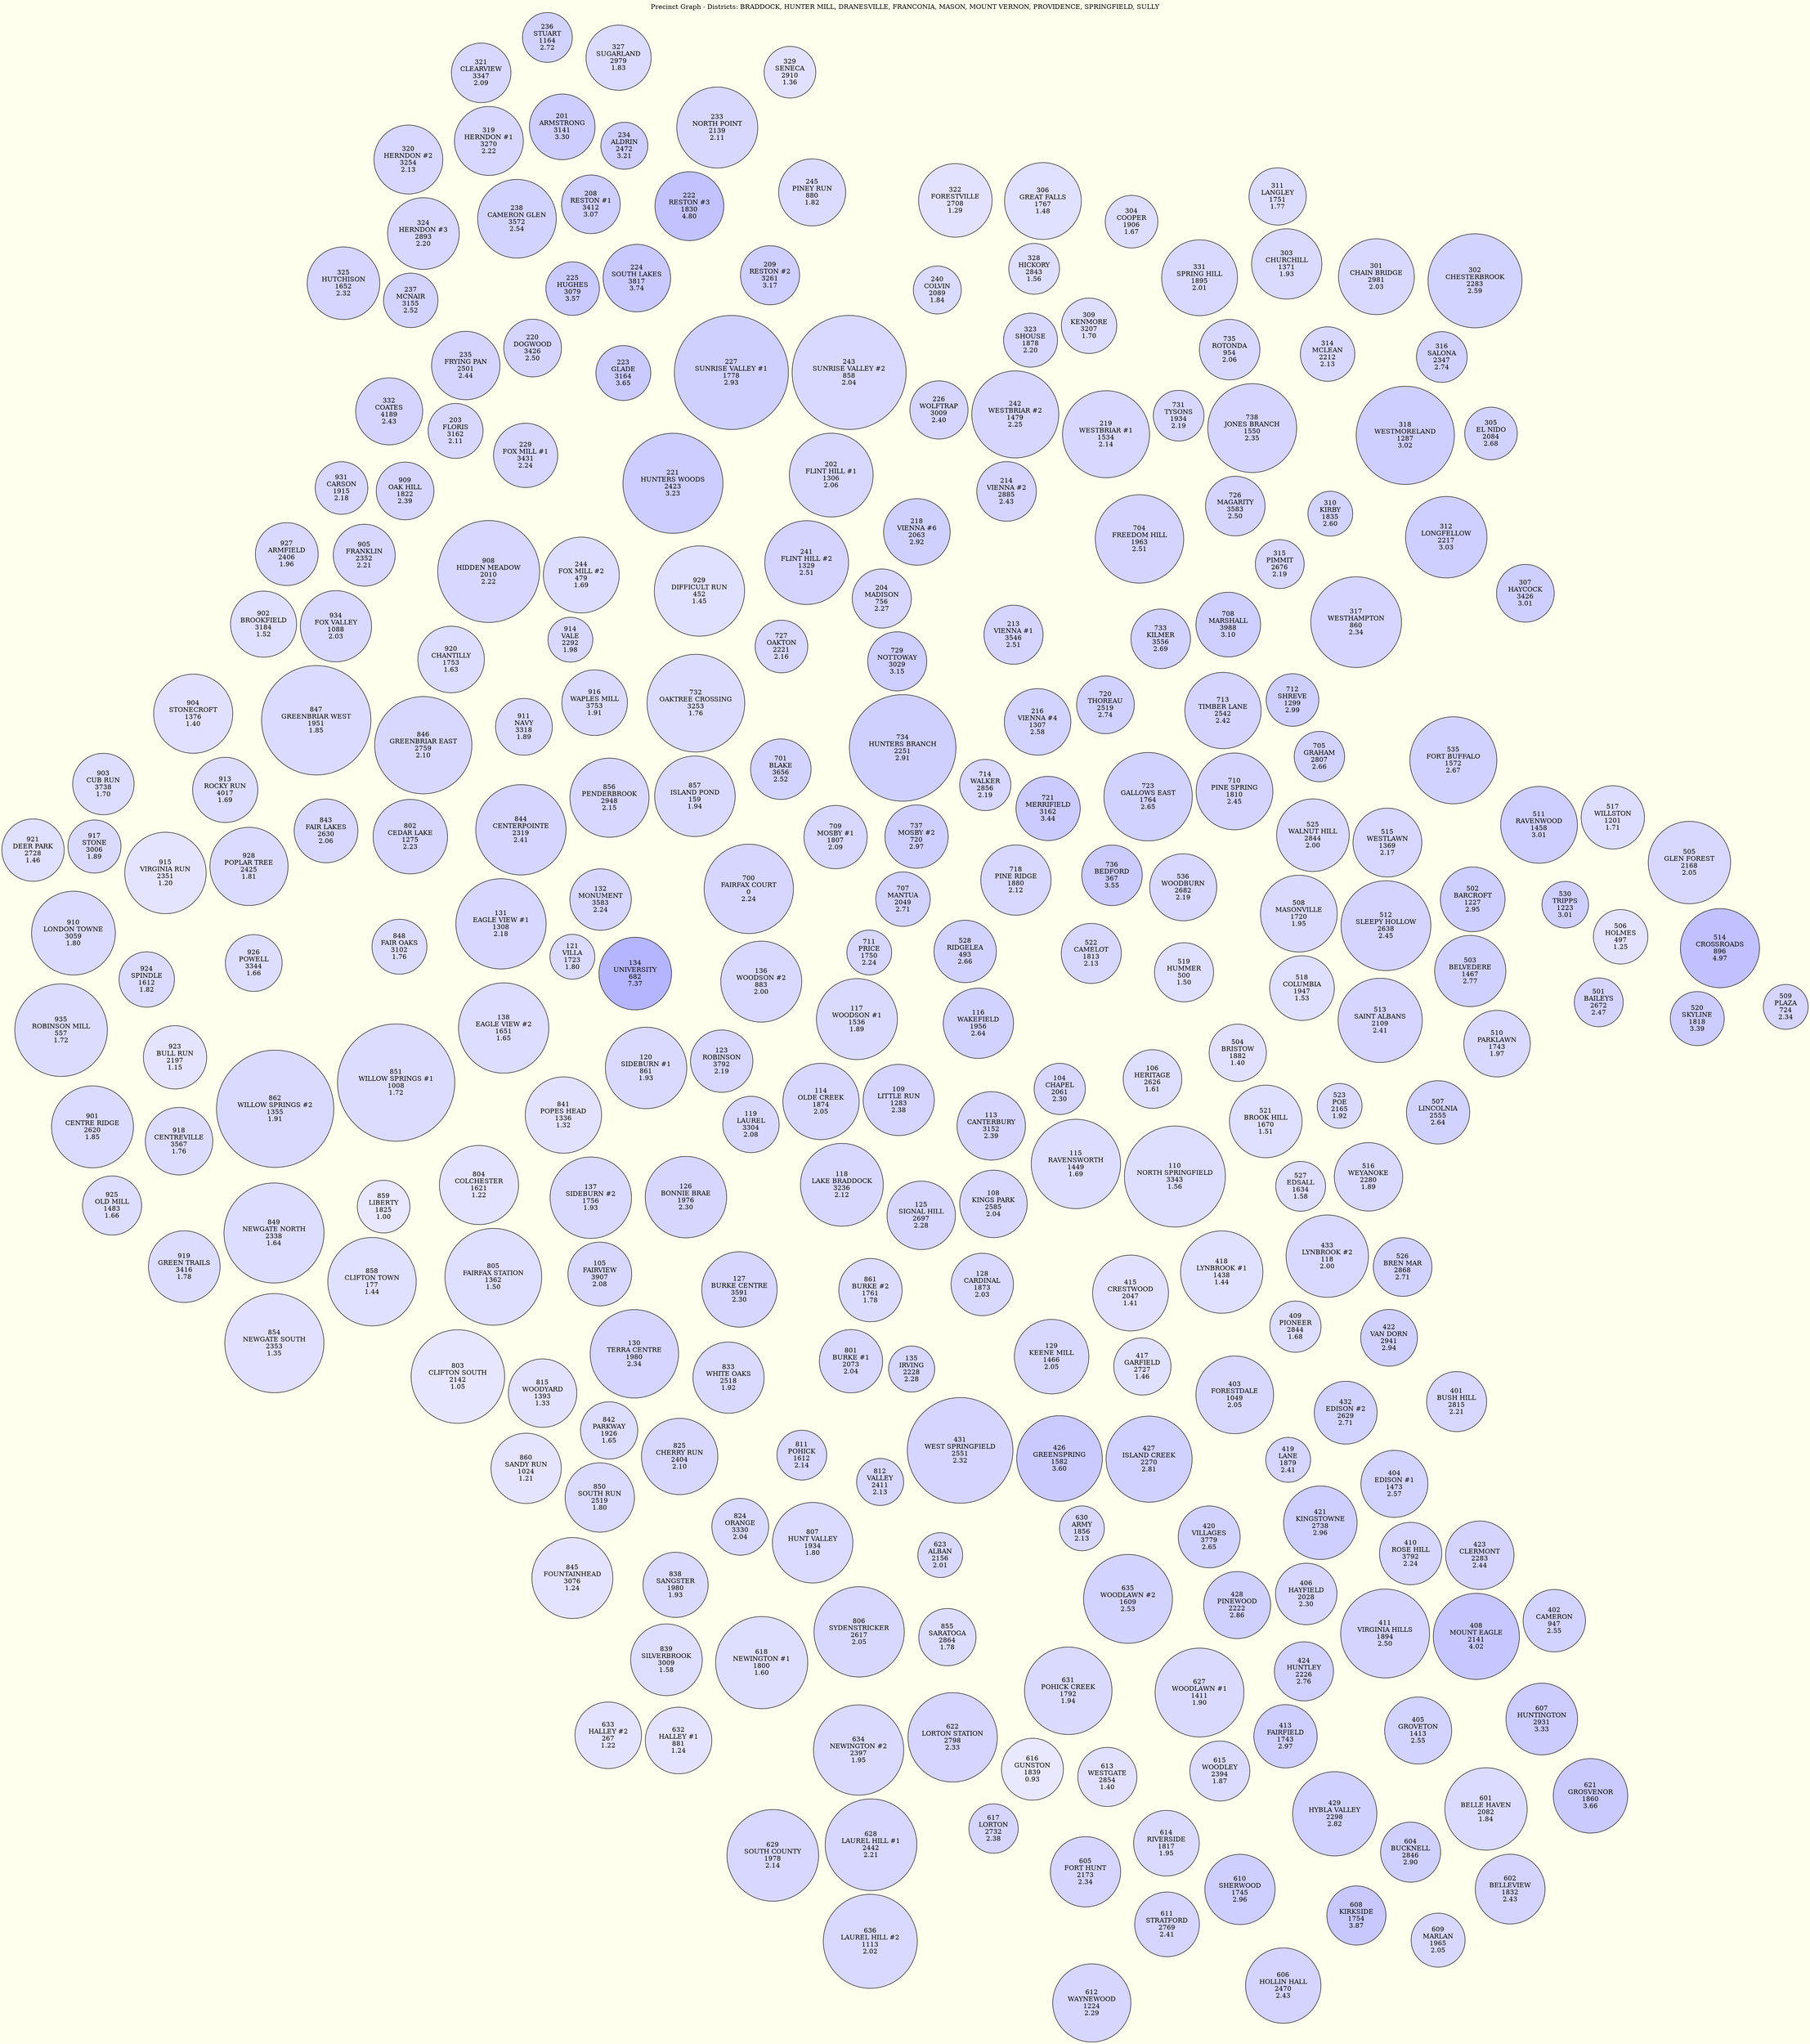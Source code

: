 strict graph G {
	graph [bb="0,0,3721.5,4505.8",
		beautify=true,
		bgcolor="#FFFFED",
		label="Precinct Graph - Districts: BRADDOCK, HUNTER MILL, DRANESVILLE, FRANCONIA, MASON, MOUNT VERNON, PROVIDENCE, SPRINGFIELD, SULLY",
		labelloc=t,
		layout=sfdp,
		lheight=0.21,
		lp="1860.7,4494.3",
		lwidth=15.18,
		model=subset,
		overlap=false,
		rotation=115,
		smoothing=triangle,
		splines=none
	];
	node [label="\N",
		shape=circle,
		style=filled
	];
	edge [color="#666666"];
	subgraph BRADDOCK {
		graph [color=blue,
			label="District BRADDOCK"
		];
		104	[fillcolor="#d6d6ff",
			fontcolor=black,
			height=1.5278,
			label="104\nCHAPEL\n2061\n2.30",
			pos="1749.2,2345.4",
			width=1.5278];
		106	[fillcolor="#dedeff",
			fontcolor=black,
			height=1.75,
			label="106\nHERITAGE\n2626\n1.61",
			pos="1798.7,2510",
			width=1.75];
		104 -- 106;
		108	[fillcolor="#d8d8ff",
			fontcolor=black,
			height=2.0139,
			label="108\nKINGS PARK\n2585\n2.04",
			pos="1409.3,2400.7",
			width=2.0139];
		104 -- 108;
		113	[fillcolor="#d5d5ff",
			fontcolor=black,
			height=2.0417,
			label="113\nCANTERBURY\n3152\n2.39",
			pos="1563.4,2246.7",
			width=2.0417];
		104 -- 113;
		115	[fillcolor="#ddddff",
			fontcolor=black,
			height=2.6667,
			label="115\nRAVENSWORTH\n1449\n1.69",
			pos="1612.3,2504.4",
			width=2.6667];
		104 -- 115;
		116	[fillcolor="#d2d2ff",
			fontcolor=black,
			height=2.0972,
			label="116\nWAKEFIELD\n1956\n2.64",
			pos="1720.5,2206.9",
			width=2.0972];
		104 -- 116;
		522	[fillcolor="#d8d8ff",
			fontcolor=black,
			height=1.7917,
			label="522\nCAMELOT\n1813\n2.13",
			pos="1916,2251.6",
			width=1.7917];
		104 -- 522;
		110	[fillcolor="#dedeff",
			fontcolor=black,
			height=3.0139,
			label="110\nNORTH SPRINGFIELD\n3343\n1.56",
			pos="1685.5,2717",
			width=3.0139];
		106 -- 110;
		504	[fillcolor="#e1e1ff",
			fontcolor=black,
			height=1.7083,
			label="504\nBRISTOW\n1882\n1.40",
			pos="1935.9,2647.8",
			width=1.7083];
		106 -- 504;
		519	[fillcolor="#dfdfff",
			fontcolor=black,
			height=1.7639,
			label="519\nHUMMER\n500\n1.50",
			pos="1994.9,2432.8",
			width=1.7639];
		106 -- 519;
		521	[fillcolor="#dfdfff",
			fontcolor=black,
			height=2.1667,
			label="521\nBROOK HILL\n1670\n1.51",
			pos="1906.4,2819.1",
			width=2.1667];
		106 -- 521;
		108 -- 113;
		108 -- 115;
		125	[fillcolor="#d6d6ff",
			fontcolor=black,
			height=2.0417,
			label="125\nSIGNAL HILL\n2697\n2.28",
			pos="1318.2,2216.9",
			width=2.0417];
		108 -- 125;
		128	[fillcolor="#d9d9ff",
			fontcolor=black,
			height=1.8611,
			label="128\nCARDINAL\n1873\n2.03",
			pos="1261.7,2523.6",
			width=1.8611];
		108 -- 128;
		113 -- 116;
		113 -- 125;
		116 -- 522;
		117	[fillcolor="#dadaff",
			fontcolor=black,
			height=2.4167,
			label="117\nWOODSON #1\n1536\n1.89",
			pos="1623.7,1917.1",
			width=2.4167];
		116 -- 117;
		528	[fillcolor="#d2d2ff",
			fontcolor=black,
			height=1.8611,
			label="528\nRIDGELEA\n493\n2.66",
			pos="1846.1,2056.4",
			width=1.8611];
		116 -- 528;
		110 -- 115;
		110 -- 521;
		415	[fillcolor="#e1e1ff",
			fontcolor=black,
			height=2.2639,
			label="415\nCRESTWOOD\n2047\n1.41",
			pos="1424.9,2748.6",
			width=2.2639];
		110 -- 415;
		418	[fillcolor="#e0e0ff",
			fontcolor=black,
			height=2.4583,
			label="418\nLYNBROOK #1\n1438\n1.44",
			pos="1630.1,2922.1",
			width=2.4583];
		110 -- 418;
		527	[fillcolor="#dedeff",
			fontcolor=black,
			height=1.4861,
			label="527\nEDSALL\n1634\n1.58",
			pos="1861.1,2960.8",
			width=1.4861];
		110 -- 527;
		861	[fillcolor="#dcdcff",
			fontcolor=black,
			height=1.8889,
			label="861\nBURKE #2\n1761\n1.78",
			pos="1110.7,2259.7",
			width=1.8889];
		125 -- 861;
		128 -- 861;
		128 -- 415;
		129	[fillcolor="#d8d8ff",
			fontcolor=black,
			height=2.2222,
			label="129\nKEENE MILL\n1466\n2.05",
			pos="1235.8,2681.1",
			width=2.2222];
		128 -- 129;
		135	[fillcolor="#d6d6ff",
			fontcolor=black,
			height=1.375,
			label="135\nIRVING\n2228\n2.28",
			pos="1074.2,2598.8",
			width=1.375];
		128 -- 135;
		801	[fillcolor="#d8d8ff",
			fontcolor=black,
			height=1.8889,
			label="801\nBURKE #1\n2073\n2.04",
			pos="1066,2436.2",
			width=1.8889];
		128 -- 801;
		117 -- 528;
		123	[fillcolor="#d7d7ff",
			fontcolor=black,
			height=1.8611,
			label="123\nROBINSON\n3792\n2.19",
			pos="1380.6,1765",
			width=1.8611];
		117 -- 123;
		700	[fillcolor="#d6d6ff",
			fontcolor=black,
			height=2.6667,
			label="700\nFAIRFAX COURT\n0\n2.24",
			pos="1658.3,1543.9",
			width=2.6667];
		117 -- 700;
		136	[fillcolor="#d9d9ff",
			fontcolor=black,
			height=2.4167,
			label="136\nWOODSON #2\n883\n2.00",
			pos="1561.9,1735",
			width=2.4167];
		117 -- 136;
		711	[fillcolor="#d6d6ff",
			fontcolor=black,
			height=1.3356,
			label="711\nPRICE\n1750\n2.24",
			pos="1766.7,1903.3",
			width=1.3356];
		117 -- 711;
		105	[fillcolor="#d8d8ff",
			fontcolor=black,
			height=1.9028,
			label="105\nFAIRVIEW\n3907\n2.08",
			pos="800,1845.5",
			width=1.9028];
		126	[fillcolor="#d6d6ff",
			fontcolor=black,
			height=2.4306,
			label="126\nBONNIE BRAE\n1976\n2.30",
			pos="1037.8,1879.5",
			width=2.4306];
		105 -- 126;
		127	[fillcolor="#d6d6ff",
			fontcolor=black,
			height=2.25,
			label="127\nBURKE CENTRE\n3591\n2.30",
			pos="987.2,2071.1",
			width=2.25];
		105 -- 127;
		130	[fillcolor="#d5d5ff",
			fontcolor=black,
			height=2.6389,
			label="130\nTERRA CENTRE\n1980\n2.34",
			pos="700.81,2017.1",
			width=2.6389];
		105 -- 130;
		137	[fillcolor="#dadaff",
			fontcolor=black,
			height=2.4306,
			label="137\nSIDEBURN #2\n1756\n1.93",
			pos="964.05,1696.1",
			width=2.4306];
		105 -- 137;
		805	[fillcolor="#dfdfff",
			fontcolor=black,
			height=2.8889,
			label="805\nFAIRFAX STATION\n1362\n1.50",
			pos="652.01,1664.3",
			width=2.8889];
		105 -- 805;
		815	[fillcolor="#e2e2ff",
			fontcolor=black,
			height=2.0417,
			label="815\nWOODYARD\n1393\n1.33",
			pos="524.23,1861.9",
			width=2.0417];
		105 -- 815;
		126 -- 137;
		127 -- 130;
		127 -- 861;
		833	[fillcolor="#dadaff",
			fontcolor=black,
			height=2.125,
			label="833\nWHITE OAKS\n2518\n1.92",
			pos="818.42,2255.5",
			width=2.125];
		127 -- 833;
		130 -- 815;
		842	[fillcolor="#ddddff",
			fontcolor=black,
			height=1.7083,
			label="842\nPARKWAY\n1926\n1.65",
			pos="536.26,2116.3",
			width=1.7083];
		130 -- 842;
		841	[fillcolor="#e2e2ff",
			fontcolor=black,
			height=2.2778,
			label="841\nPOPES HEAD\n1336\n1.32",
			pos="1023,1518.5",
			width=2.2778];
		137 -- 841;
		129 -- 415;
		129 -- 135;
		431	[fillcolor="#d5d5ff",
			fontcolor=black,
			height=3.1528,
			label="431\nWEST SPRINGFIELD\n2551\n2.32",
			pos="1022.5,2808.1",
			width=3.1528];
		129 -- 431;
		135 -- 431;
		812	[fillcolor="#d7d7ff",
			fontcolor=black,
			height=1.4028,
			label="812\nVALLEY\n2411\n2.13",
			pos="908.08,2630.6",
			width=1.4028];
		135 -- 812;
		109	[fillcolor="#d5d5ff",
			fontcolor=black,
			height=2.125,
			label="109\nLITTLE RUN\n1283\n2.38",
			pos="1547.5,2088.7",
			width=2.125];
		109 -- 113;
		109 -- 116;
		109 -- 117;
		114	[fillcolor="#d8d8ff",
			fontcolor=black,
			height=2.2778,
			label="114\nOLDE CREEK\n1874\n2.05",
			pos="1411.4,1922.1",
			width=2.2778];
		109 -- 114;
		118	[fillcolor="#d8d8ff",
			fontcolor=black,
			height=2.4722,
			label="118\nLAKE BRADDOCK\n3236\n2.12",
			pos="1232.3,2035.7",
			width=2.4722];
		109 -- 118;
		114 -- 117;
		114 -- 118;
		114 -- 123;
		118 -- 125;
		118 -- 126;
		118 -- 127;
		118 -- 861;
		118 -- 123;
		119	[fillcolor="#d8d8ff",
			fontcolor=black,
			height=1.6806,
			label="119\nLAUREL\n3304\n2.08",
			pos="1225,1860.8",
			width=1.6806];
		118 -- 119;
		123 -- 136;
		134	[fillcolor="#b5b5ff",
			fontcolor=black,
			height=2.1667,
			label="134\nUNIVERSITY\n682\n7.37",
			pos="1368.6,1611.8",
			width=2.1667];
		123 -- 134;
		136 -- 700;
		119 -- 126;
		119 -- 123;
		120	[fillcolor="#dadaff",
			fontcolor=black,
			height=2.4306,
			label="120\nSIDEBURN #1\n861\n1.93",
			pos="1194.9,1696.4",
			width=2.4306];
		119 -- 120;
		134 -- 700;
		134 -- 136;
		120 -- 126;
		120 -- 137;
		120 -- 841;
		120 -- 123;
		120 -- 134;
		121	[fillcolor="#dbdbff",
			fontcolor=black,
			height=1.3356,
			label="121\nVILLA\n1723\n1.80",
			pos="1336.3,1372.7",
			width=1.3356];
		121 -- 700;
		121 -- 134;
		132	[fillcolor="#d6d6ff",
			fontcolor=black,
			height=1.8333,
			label="132\nMONUMENT\n3583\n2.24",
			pos="1439.3,1218.5",
			width=1.8333];
		121 -- 132;
		138	[fillcolor="#ddddff",
			fontcolor=black,
			height=2.6944,
			label="138\nEAGLE VIEW #2\n1651\n1.65",
			pos="1065.6,1331.4",
			width=2.6944];
		121 -- 138;
		132 -- 700;
		132 -- 138;
		848	[fillcolor="#dcdcff",
			fontcolor=black,
			height=1.6389,
			label="848\nFAIR OAKS\n3102\n1.76",
			pos="1054.5,996.7",
			width=1.6389];
		132 -- 848;
		844	[fillcolor="#d5d5ff",
			fontcolor=black,
			height=2.6944,
			label="844\nCENTERPOINTE\n2319\n2.41",
			pos="1470.7,975.62",
			width=2.6944];
		132 -- 844;
		856	[fillcolor="#d7d7ff",
			fontcolor=black,
			height=2.3611,
			label="856\nPENDERBROOK\n2948\n2.15",
			pos="1660.7,1147.5",
			width=2.3611];
		132 -- 856;
		138 -- 848;
		804	[fillcolor="#e3e3ff",
			fontcolor=black,
			height=2.3611,
			label="804\nCOLCHESTER\n1621\n1.22",
			pos="806.38,1460.4",
			width=2.3611];
		138 -- 804;
		851	[fillcolor="#dcdcff",
			fontcolor=black,
			height=3.5,
			label="851\nWILLOW SPRINGS #1\n1008\n1.72",
			pos="834.41,1237.5",
			width=3.5];
		138 -- 851;
		131	[fillcolor="#d7d7ff",
			fontcolor=black,
			height=2.6944,
			label="131\nEAGLE VIEW #1\n1308\n2.18",
			pos="1268.2,1133.7",
			width=2.6944];
		131 -- 132;
		131 -- 138;
		131 -- 848;
	}
	subgraph HUNTERMILL {
		graph [color=blue,
			label="District HUNTER MILL"
		];
		201	[fillcolor="#cdcdff",
			fontcolor=black,
			height=1.9583,
			label="201\nARMSTRONG\n3141\n3.30",
			pos="2785.2,368.02",
			width=1.9583];
		233	[fillcolor="#d8d8ff",
			fontcolor=black,
			height=2.4167,
			label="233\nNORTH POINT\n2139\n2.11",
			pos="2980.6,584.52",
			width=2.4167];
		201 -- 233;
		234	[fillcolor="#cdcdff",
			fontcolor=black,
			height=1.4028,
			label="234\nALDRIN\n2472\n3.21",
			pos="2812.1,500.19",
			width=1.4028];
		201 -- 234;
		236	[fillcolor="#d2d2ff",
			fontcolor=black,
			height=1.4861,
			label="236\nSTUART\n1164\n2.72",
			pos="2902.2,199.69",
			width=1.4861];
		201 -- 236;
		238	[fillcolor="#d3d3ff",
			fontcolor=black,
			height=2.3472,
			label="238\nCAMERON GLEN\n3572\n2.54",
			pos="2473.3,342.46",
			width=2.3472];
		201 -- 238;
		327	[fillcolor="#dbdbff",
			fontcolor=black,
			height=1.9444,
			label="327\nSUGARLAND\n2979\n1.83",
			pos="2941.7,394.66",
			width=1.9444];
		201 -- 327;
		233 -- 234;
		233 -- 327;
		245	[fillcolor="#dbdbff",
			fontcolor=black,
			height=2,
			label="245\nPINEY RUN\n880\n1.82",
			pos="2960.4,788.59",
			width=2];
		233 -- 245;
		329	[fillcolor="#e1e1ff",
			fontcolor=black,
			height=1.5417,
			label="329\nSENECA\n2910\n1.36",
			pos="3136.2,622.34",
			width=1.5417];
		233 -- 329;
		208	[fillcolor="#ceceff",
			fontcolor=black,
			height=1.75,
			label="208\nRESTON #1\n3412\n3.07",
			pos="2643.6,448.04",
			width=1.75];
		234 -- 208;
		236 -- 327;
		319	[fillcolor="#d7d7ff",
			fontcolor=black,
			height=2.0556,
			label="319\nHERNDON #1\n3270\n2.22",
			pos="2594.1,175.74",
			width=2.0556];
		236 -- 319;
		324	[fillcolor="#d7d7ff",
			fontcolor=black,
			height=2.1389,
			label="324\nHERNDON #3\n2893\n2.20",
			pos="2210.7,236.36",
			width=2.1389];
		238 -- 324;
		245 -- 329;
		240	[fillcolor="#dbdbff",
			fontcolor=black,
			height=1.4306,
			label="240\nCOLVIN\n2089\n1.84",
			pos="2940.6,1032.8",
			width=1.4306];
		245 -- 240;
		322	[fillcolor="#e2e2ff",
			fontcolor=black,
			height=2.1944,
			label="322\nFORESTVILLE\n2708\n1.29",
			pos="3123.8,856.36",
			width=2.1944];
		245 -- 322;
		208 -- 238;
		209	[fillcolor="#ceceff",
			fontcolor=black,
			height=1.7639,
			label="209\nRESTON #2\n3261\n3.17",
			pos="2815.8,790.24",
			width=1.7639];
		208 -- 209;
		222	[fillcolor="#c2c2ff",
			fontcolor=black,
			height=2.0556,
			label="222\nRESTON #3\n1830\n4.80",
			pos="2810.6,634.46",
			width=2.0556];
		208 -- 222;
		224	[fillcolor="#c9c9ff",
			fontcolor=black,
			height=2.0139,
			label="224\nSOUTH LAKES\n3817\n3.74",
			pos="2509.8,591.74",
			width=2.0139];
		208 -- 224;
		202	[fillcolor="#d8d8ff",
			fontcolor=black,
			height=2.5,
			label="202\nFLINT HILL #1\n1306\n2.06",
			pos="2537,1095.2",
			width=2.5];
		218	[fillcolor="#d0d0ff",
			fontcolor=black,
			height=1.9861,
			label="218\nVIENNA #6\n2063\n2.92",
			pos="2503.7,1362.1",
			width=1.9861];
		202 -- 218;
		221	[fillcolor="#cdcdff",
			fontcolor=black,
			height=2.9861,
			label="221\nHUNTERS WOODS\n2423\n3.23",
			pos="2261.9,865.52",
			width=2.9861];
		202 -- 221;
		226	[fillcolor="#d5d5ff",
			fontcolor=black,
			height=1.7361,
			label="226\nWOLFTRAP\n3009\n2.40",
			pos="2711.2,1179.6",
			width=1.7361];
		202 -- 226;
		241	[fillcolor="#d4d4ff",
			fontcolor=black,
			height=2.5,
			label="241\nFLINT HILL #2\n1329\n2.51",
			pos="2343.5,1161.9",
			width=2.5];
		202 -- 241;
		243	[fillcolor="#d9d9ff",
			fontcolor=black,
			height=3.4028,
			label="243\nSUNRISE VALLEY #2\n858\n2.04",
			pos="2757.7,986.39",
			width=3.4028];
		202 -- 243;
		218 -- 241;
		229	[fillcolor="#d6d6ff",
			fontcolor=black,
			height=1.9167,
			label="229\nFOX MILL #1\n3431\n2.24",
			pos="2035.1,667.24",
			width=1.9167];
		221 -- 229;
		227	[fillcolor="#d0d0ff",
			fontcolor=black,
			height=3.4028,
			label="227\nSUNRISE VALLEY #1\n1778\n2.93",
			pos="2499.9,794.96",
			width=3.4028];
		221 -- 227;
		223	[fillcolor="#cacaff",
			fontcolor=black,
			height=1.6389,
			label="223\nGLADE\n3164\n3.65",
			pos="2305.6,612.27",
			width=1.6389];
		221 -- 223;
		244	[fillcolor="#ddddff",
			fontcolor=black,
			height=2.2639,
			label="244\nFOX MILL #2\n479\n1.69",
			pos="2063.9,825.88",
			width=2.2639];
		221 -- 244;
		914	[fillcolor="#d9d9ff",
			fontcolor=black,
			height=1.3356,
			label="914\nVALE\n2292\n1.98",
			pos="1925.7,897.8",
			width=1.3356];
		221 -- 914;
		929	[fillcolor="#e0e0ff",
			fontcolor=black,
			height=2.6944,
			label="929\nDIFFICULT RUN\n452\n1.45",
			pos="2088.1,1078.2",
			width=2.6944];
		221 -- 929;
		226 -- 243;
		226 -- 240;
		242	[fillcolor="#d6d6ff",
			fontcolor=black,
			height=2.5972,
			label="242\nWESTBRIAR #2\n1479\n2.25",
			pos="2812.8,1343.6",
			width=2.5972];
		226 -- 242;
		241 -- 929;
		727	[fillcolor="#d7d7ff",
			fontcolor=black,
			height=1.5694,
			label="727\nOAKTON\n2221\n2.16",
			pos="2123.8,1293.7",
			width=1.5694];
		241 -- 727;
		229 -- 244;
		220	[fillcolor="#d4d4ff",
			fontcolor=black,
			height=1.7222,
			label="220\nDOGWOOD\n3426\n2.50",
			pos="2189.1,429.37",
			width=1.7222];
		229 -- 220;
		908	[fillcolor="#d7d7ff",
			fontcolor=black,
			height=3.0417,
			label="908\nHIDDEN MEADOW\n2010\n2.22",
			pos="1808.4,732.1",
			width=3.0417];
		229 -- 908;
		227 -- 243;
		223 -- 227;
		223 -- 224;
		225	[fillcolor="#cacaff",
			fontcolor=black,
			height=1.5972,
			label="225\nHUGHES\n3079\n3.57",
			pos="2322.4,449.6",
			width=1.5972];
		223 -- 225;
		244 -- 914;
		240 -- 243;
		309	[fillcolor="#ddddff",
			fontcolor=black,
			height=1.6528,
			label="309\nKENMORE\n3207\n1.70",
			pos="3136,1365.8",
			width=1.6528];
		240 -- 309;
		323	[fillcolor="#d7d7ff",
			fontcolor=black,
			height=1.6111,
			label="323\nSHOUSE\n1878\n2.20",
			pos="2972.4,1263.1",
			width=1.6111];
		240 -- 323;
		328	[fillcolor="#dedeff",
			fontcolor=black,
			height=1.5139,
			label="328\nHICKORY\n2843\n1.56",
			pos="3073.1,1142.5",
			width=1.5139];
		240 -- 328;
		242 -- 323;
		203	[fillcolor="#d8d8ff",
			fontcolor=black,
			height=1.6389,
			label="203\nFLORIS\n3162\n2.11",
			pos="1890.8,555.5",
			width=1.6389];
		203 -- 229;
		235	[fillcolor="#d4d4ff",
			fontcolor=black,
			height=2.0417,
			label="235\nFRYING PAN\n2501\n2.44",
			pos="2037.5,452.02",
			width=2.0417];
		203 -- 235;
		332	[fillcolor="#d4d4ff",
			fontcolor=black,
			height=2,
			label="332\nCOATES\n4189\n2.43",
			pos="1862.6,284.41",
			width=2];
		203 -- 332;
		909	[fillcolor="#d5d5ff",
			fontcolor=black,
			height=1.7222,
			label="909\nOAK HILL\n1822\n2.39",
			pos="1781.4,426.45",
			width=1.7222];
		203 -- 909;
		931	[fillcolor="#d7d7ff",
			fontcolor=black,
			height=1.5694,
			label="931\nCARSON\n1915\n2.18",
			pos="1718.2,269.74",
			width=1.5694];
		203 -- 931;
		235 -- 324;
		235 -- 332;
		237	[fillcolor="#d3d3ff",
			fontcolor=black,
			height=1.625,
			label="237\nMCNAIR\n3155\n2.52",
			pos="2039.3,286.16",
			width=1.625];
		235 -- 237;
		220 -- 238;
		220 -- 208;
		220 -- 324;
		220 -- 221;
		220 -- 223;
		220 -- 203;
		220 -- 235;
		220 -- 237;
		220 -- 225;
		237 -- 324;
		237 -- 332;
		204	[fillcolor="#d6d6ff",
			fontcolor=black,
			height=1.7639,
			label="204\nMADISON\n756\n2.27",
			pos="2360.7,1323.5",
			width=1.7639];
		204 -- 218;
		204 -- 241;
		204 -- 727;
		729	[fillcolor="#ceceff",
			fontcolor=black,
			height=1.7639,
			label="729\nNOTTOWAY\n3029\n3.15",
			pos="2225.6,1453.4",
			width=1.7639];
		204 -- 729;
		209 -- 233;
		209 -- 245;
		209 -- 227;
		209 -- 240;
		209 -- 222;
		209 -- 224;
		222 -- 234;
		224 -- 227;
		224 -- 220;
		224 -- 225;
		213	[fillcolor="#d4d4ff",
			fontcolor=black,
			height=1.7639,
			label="213\nVIENNA #1\n3546\n2.51",
			pos="2516.9,1644.9",
			width=1.7639];
		213 -- 218;
		214	[fillcolor="#d4d4ff",
			fontcolor=black,
			height=1.7778,
			label="214\nVIENNA #2\n2885\n2.43",
			pos="2647.2,1432",
			width=1.7778];
		213 -- 214;
		216	[fillcolor="#d3d3ff",
			fontcolor=black,
			height=1.9861,
			label="216\nVIENNA #4\n1307\n2.58",
			pos="2378.8,1824.2",
			width=1.9861];
		213 -- 216;
		704	[fillcolor="#d4d4ff",
			fontcolor=black,
			height=2.6389,
			label="704\nFREEDOM HILL\n1963\n2.51",
			pos="2711,1752.7",
			width=2.6389];
		213 -- 704;
		720	[fillcolor="#d1d1ff",
			fontcolor=black,
			height=1.7222,
			label="720\nTHOREAU\n2519\n2.74",
			pos="2452.2,1982.2",
			width=1.7222];
		213 -- 720;
		733	[fillcolor="#d2d2ff",
			fontcolor=black,
			height=1.7778,
			label="733\nKILMER\n3556\n2.69",
			pos="2608,1922.2",
			width=1.7778];
		213 -- 733;
		214 -- 202;
		214 -- 218;
		214 -- 226;
		214 -- 242;
		219	[fillcolor="#d7d7ff",
			fontcolor=black,
			height=2.5972,
			label="219\nWESTBRIAR #1\n1534\n2.14",
			pos="2873.8,1547.5",
			width=2.5972];
		214 -- 219;
		216 -- 720;
		714	[fillcolor="#d7d7ff",
			fontcolor=black,
			height=1.5278,
			label="714\nWALKER\n2856\n2.19",
			pos="2227.5,1835.2",
			width=1.5278];
		216 -- 714;
		219 -- 242;
		219 -- 704;
		731	[fillcolor="#d7d7ff",
			fontcolor=black,
			height=1.5139,
			label="731\nTYSONS\n1934\n2.19",
			pos="2950.9,1710.1",
			width=1.5139];
		219 -- 731;
	}
	subgraph DRANESVILLE {
		graph [color=blue,
			label="District DRANESVILLE"
		];
		201;
		327;
		201 -- 327;
		233;
		233 -- 327;
		329;
		233 -- 329;
		236;
		236 -- 327;
		319;
		236 -- 319;
		238;
		324;
		238 -- 324;
		327 -- 329;
		245;
		245 -- 329;
		322;
		245 -- 322;
		319 -- 327;
		319 -- 324;
		320	[fillcolor="#d7d7ff",
			fontcolor=black,
			height=2.0556,
			label="320\nHERNDON #2\n3254\n2.13",
			pos="2409.5,74",
			width=2.0556];
		319 -- 320;
		321	[fillcolor="#d8d8ff",
			fontcolor=black,
			height=1.7778,
			label="321\nCLEARVIEW\n3347\n2.09",
			pos="2740.4,98.842",
			width=1.7778];
		319 -- 321;
		332;
		324 -- 332;
		325	[fillcolor="#d5d5ff",
			fontcolor=black,
			height=2.1667,
			label="325\nHUTCHISON\n1652\n2.32",
			pos="1989.4,126.32",
			width=2.1667];
		324 -- 325;
		240;
		309;
		240 -- 309;
		323;
		240 -- 323;
		328;
		240 -- 328;
		242;
		242 -- 323;
		203;
		203 -- 332;
		235;
		235 -- 332;
		927	[fillcolor="#d9d9ff",
			fontcolor=black,
			height=1.875,
			label="927\nARMFIELD\n2406\n1.96",
			pos="1526.8,177.69",
			width=1.875];
		332 -- 927;
		220;
		220 -- 324;
		237;
		237 -- 324;
		237 -- 332;
		309 -- 323;
		309 -- 328;
		731;
		309 -- 731;
		331	[fillcolor="#d9d9ff",
			fontcolor=black,
			height=2.2639,
			label="331\nSPRING HILL\n1895\n2.01",
			pos="3258.4,1520.4",
			width=2.2639];
		309 -- 331;
		219;
		323 -- 219;
		322 -- 329;
		322 -- 328;
		325 -- 332;
		320 -- 324;
		320 -- 325;
		320 -- 321;
		321 -- 327;
		738	[fillcolor="#d5d5ff",
			fontcolor=black,
			height=2.6528,
			label="738\nJONES BRANCH\n1550\n2.35",
			pos="3085.7,1872.9",
			width=2.6528];
		331 -- 738;
		301	[fillcolor="#d9d9ff",
			fontcolor=black,
			height=2.2639,
			label="301\nCHAIN BRIDGE\n2981\n2.03",
			pos="3485.4,1883.7",
			width=2.2639];
		302	[fillcolor="#d3d3ff",
			fontcolor=black,
			height=2.8056,
			label="302\nCHESTERBROOK\n2283\n2.59",
			pos="3620.5,2082",
			width=2.8056];
		301 -- 302;
		303	[fillcolor="#dadaff",
			fontcolor=black,
			height=2.0972,
			label="303\nCHURCHILL\n1371\n1.93",
			pos="3423.5,1635.5",
			width=2.0972];
		301 -- 303;
		311	[fillcolor="#dcdcff",
			fontcolor=black,
			height=1.7083,
			label="311\nLANGLEY\n1751\n1.77",
			pos="3578.2,1507.2",
			width=1.7083];
		301 -- 311;
		314	[fillcolor="#d8d8ff",
			fontcolor=black,
			height=1.625,
			label="314\nMCLEAN\n2212\n2.13",
			pos="3247.9,1938.8",
			width=1.625];
		301 -- 314;
		316	[fillcolor="#d1d1ff",
			fontcolor=black,
			height=1.5139,
			label="316\nSALONA\n2347\n2.74",
			pos="3455.5,2114.7",
			width=1.5139];
		301 -- 316;
		302 -- 316;
		305	[fillcolor="#d2d2ff",
			fontcolor=black,
			height=1.5694,
			label="305\nEL NIDO\n2084\n2.68",
			pos="3404.2,2281.9",
			width=1.5694];
		302 -- 305;
		303 -- 311;
		303 -- 314;
		304	[fillcolor="#ddddff",
			fontcolor=black,
			height=1.5694,
			label="304\nCOOPER\n1906\n1.67",
			pos="3310.2,1370.3",
			width=1.5694];
		303 -- 304;
		314 -- 331;
		318	[fillcolor="#cfcfff",
			fontcolor=black,
			height=2.9306,
			label="318\nWESTMORELAND\n1287\n3.02",
			pos="3287.1,2111.7",
			width=2.9306];
		314 -- 318;
		726	[fillcolor="#d4d4ff",
			fontcolor=black,
			height=1.7778,
			label="726\nMAGARITY\n3583\n2.50",
			pos="2878.1,1912.8",
			width=1.7778];
		314 -- 726;
		316 -- 318;
		305 -- 316;
		305 -- 318;
		307	[fillcolor="#cfcfff",
			fontcolor=black,
			height=1.7222,
			label="307\nHAYCOCK\n3426\n3.01",
			pos="3137.5,2471.6",
			width=1.7222];
		305 -- 307;
		312	[fillcolor="#cfcfff",
			fontcolor=black,
			height=2.4306,
			label="312\nLONGFELLOW\n2217\n3.03",
			pos="3139.4,2313",
			width=2.4306];
		305 -- 312;
		304 -- 309;
		304 -- 328;
		304 -- 331;
		304 -- 311;
		306	[fillcolor="#e0e0ff",
			fontcolor=black,
			height=2.2917,
			label="306\nGREAT FALLS\n1767\n1.48",
			pos="3218.1,1087.7",
			width=2.2917];
		304 -- 306;
		307 -- 312;
		317	[fillcolor="#d5d5ff",
			fontcolor=black,
			height=2.7083,
			label="317\nWESTHAMPTON\n860\n2.34",
			pos="2935.4,2198.6",
			width=2.7083];
		307 -- 317;
		312 -- 318;
		312 -- 317;
		306 -- 328;
		306 -- 322;
		708	[fillcolor="#ceceff",
			fontcolor=black,
			height=1.9306,
			label="708\nMARSHALL\n3988\n3.10",
			pos="2749.4,2064.7",
			width=1.9306];
		317 -- 708;
		310	[fillcolor="#d3d3ff",
			fontcolor=black,
			height=1.3356,
			label="310\nKIRBY\n1835\n2.60",
			pos="3102.3,2061.1",
			width=1.3356];
		310 -- 314;
		310 -- 318;
		310 -- 312;
		315	[fillcolor="#d7d7ff",
			fontcolor=black,
			height=1.4583,
			label="315\nPIMMIT\n2676\n2.19",
			pos="2880.4,2037.9",
			width=1.4583];
		310 -- 315;
		315 -- 726;
		315 -- 317;
		315 -- 708;
	}
	subgraph FRANCONIA {
		graph [color=blue,
			label="District FRANCONIA"
		];
		110;
		415;
		110 -- 415;
		128;
		128 -- 415;
		418;
		415 -- 418;
		417	[fillcolor="#e0e0ff",
			fontcolor=black,
			height=1.7083,
			label="417\nGARFIELD\n2727\n1.46",
			pos="1333.8,2957.4",
			width=1.7083];
		415 -- 417;
		433	[fillcolor="#d9d9ff",
			fontcolor=black,
			height=2.4583,
			label="433\nLYNBROOK #2\n118\n2.00",
			pos="1822.7,3116.8",
			width=2.4583];
		418 -- 433;
		527;
		129;
		129 -- 415;
		431;
		129 -- 431;
		135;
		135 -- 431;
		812;
		431 -- 812;
		623	[fillcolor="#d9d9ff",
			fontcolor=black,
			height=1.3356,
			label="623\nALBAN\n2156\n2.01",
			pos="822.47,3050.2",
			width=1.3356];
		431 -- 623;
		855	[fillcolor="#dcdcff",
			fontcolor=black,
			height=1.7083,
			label="855\nSARATOGA\n2864\n1.78",
			pos="754.82,2932.5",
			width=1.7083];
		431 -- 855;
		417 -- 418;
		417 -- 431;
		417 -- 623;
		426	[fillcolor="#cacaff",
			fontcolor=black,
			height=2.5556,
			label="426\nGREENSPRING\n1582\n3.60",
			pos="1111.3,3025.5",
			width=2.5556];
		417 -- 426;
		427	[fillcolor="#d1d1ff",
			fontcolor=black,
			height=2.5694,
			label="427\nISLAND CREEK\n2270\n2.81",
			pos="1323.1,3193.3",
			width=2.5694];
		417 -- 427;
		630	[fillcolor="#d8d8ff",
			fontcolor=black,
			height=1.3356,
			label="630\nARMY\n1856\n2.13",
			pos="1069.8,3174",
			width=1.3356];
		417 -- 630;
		433 -- 527;
		401	[fillcolor="#d7d7ff",
			fontcolor=black,
			height=1.7917,
			label="401\nBUSH HILL\n2815\n2.21",
			pos="1881.1,3439.6",
			width=1.7917];
		410	[fillcolor="#d6d6ff",
			fontcolor=black,
			height=1.8611,
			label="410\nROSE HILL\n3792\n2.24",
			pos="1615.6,3697.4",
			width=1.8611];
		401 -- 410;
		422	[fillcolor="#d0d0ff",
			fontcolor=black,
			height=1.6944,
			label="422\nVAN DORN\n2941\n2.94",
			pos="1826.4,3305.7",
			width=1.6944];
		401 -- 422;
		423	[fillcolor="#d4d4ff",
			fontcolor=black,
			height=2.0417,
			label="423\nCLERMONT\n2283\n2.44",
			pos="1785.1,3758.2",
			width=2.0417];
		401 -- 423;
		526	[fillcolor="#d2d2ff",
			fontcolor=black,
			height=1.75,
			label="526\nBREN MAR\n2868\n2.71",
			pos="1982.3,3262.5",
			width=1.75];
		401 -- 526;
		410 -- 423;
		420	[fillcolor="#d2d2ff",
			fontcolor=black,
			height=1.8472,
			label="420\nVILLAGES\n3779\n2.65",
			pos="1324.6,3391.6",
			width=1.8472];
		410 -- 420;
		411	[fillcolor="#d4d4ff",
			fontcolor=black,
			height=2.6528,
			label="411\nVIRGINIA HILLS\n1894\n2.50",
			pos="1440,3775.3",
			width=2.6528];
		410 -- 411;
		432	[fillcolor="#d2d2ff",
			fontcolor=black,
			height=1.875,
			label="432\nEDISON #2\n2629\n2.71",
			pos="1688.1,3340.7",
			width=1.875];
		422 -- 432;
		408	[fillcolor="#c7c7ff",
			fontcolor=black,
			height=2.5694,
			label="408\nMOUNT EAGLE\n2141\n4.02",
			pos="1592.7,3971.4",
			width=2.5694];
		423 -- 408;
		420 -- 427;
		420 -- 630;
		421	[fillcolor="#cfcfff",
			fontcolor=black,
			height=2.1944,
			label="421\nKINGSTOWNE\n2738\n2.96",
			pos="1532.3,3452.7",
			width=2.1944];
		420 -- 421;
		635	[fillcolor="#d3d3ff",
			fontcolor=black,
			height=2.6528,
			label="635\nWOODLAWN #2\n1609\n2.53",
			pos="1086.2,3326.4",
			width=2.6528];
		420 -- 635;
		411 -- 423;
		406	[fillcolor="#d6d6ff",
			fontcolor=black,
			height=1.8333,
			label="406\nHAYFIELD\n2028\n2.30",
			pos="1396.9,3605.8",
			width=1.8333];
		411 -- 406;
		408 -- 411;
		607	[fillcolor="#ccccff",
			fontcolor=black,
			height=2.1389,
			label="607\nHUNTINGTON\n2931\n3.33",
			pos="1560.1,4148.9",
			width=2.1389];
		408 -- 607;
		402	[fillcolor="#d3d3ff",
			fontcolor=black,
			height=1.8611,
			label="402\nCAMERON\n947\n2.55",
			pos="1775.3,4028.2",
			width=1.8611];
		402 -- 423;
		402 -- 408;
		402 -- 607;
		621	[fillcolor="#cacaff",
			fontcolor=black,
			height=2.2222,
			label="621\nGROSVENOR\n1860\n3.66",
			pos="1507.5,4313.9",
			width=2.2222];
		402 -- 621;
		403	[fillcolor="#d8d8ff",
			fontcolor=black,
			height=2.3194,
			label="403\nFORESTDALE\n1049\n2.05",
			pos="1524.6,3177.9",
			width=2.3194];
		403 -- 417;
		403 -- 432;
		409	[fillcolor="#ddddff",
			fontcolor=black,
			height=1.5278,
			label="409\nPIONEER\n2844\n1.68",
			pos="1671.2,3073.7",
			width=1.5278];
		403 -- 409;
		409 -- 417;
		409 -- 433;
		409 -- 422;
		409 -- 526;
		426 -- 431;
		427 -- 630;
		404	[fillcolor="#d3d3ff",
			fontcolor=black,
			height=2,
			label="404\nEDISON #1\n1473\n2.57",
			pos="1694.1,3503.7",
			width=2];
		404 -- 410;
		404 -- 422;
		404 -- 420;
		404 -- 432;
		404 -- 421;
		421 -- 432;
		421 -- 427;
		405	[fillcolor="#d3d3ff",
			fontcolor=black,
			height=2,
			label="405\nGROVETON\n1413\n2.55",
			pos="1319.6,4008.9",
			width=2];
		405 -- 411;
		405 -- 408;
		424	[fillcolor="#d1d1ff",
			fontcolor=black,
			height=1.7639,
			label="424\nHUNTLEY\n2226\n2.76",
			pos="1272.9,3744.8",
			width=1.7639];
		405 -- 424;
		429	[fillcolor="#d1d1ff",
			fontcolor=black,
			height=2.5139,
			label="429\nHYBLA VALLEY\n2298\n2.82",
			pos="1097.9,3989.7",
			width=2.5139];
		405 -- 429;
		604	[fillcolor="#d0d0ff",
			fontcolor=black,
			height=1.7917,
			label="604\nBUCKNELL\n2846\n2.90",
			pos="1141.9,4152.8",
			width=1.7917];
		405 -- 604;
		601	[fillcolor="#dbdbff",
			fontcolor=black,
			height=2.4583,
			label="601\nBELLE HAVEN\n2082\n1.84",
			pos="1309.2,4236",
			width=2.4583];
		405 -- 601;
		424 -- 411;
		424 -- 635;
		424 -- 429;
		428	[fillcolor="#d0d0ff",
			fontcolor=black,
			height=2,
			label="428\nPINEWOOD\n2222\n2.86",
			pos="1236.3,3538.2",
			width=2];
		424 -- 428;
		627	[fillcolor="#dadaff",
			fontcolor=black,
			height=2.6528,
			label="627\nWOODLAWN #1\n1411\n1.90",
			pos="1060.6,3527",
			width=2.6528];
		424 -- 627;
		429 -- 604;
		608	[fillcolor="#c8c8ff",
			fontcolor=black,
			height=1.7639,
			label="608\nKIRKSIDE\n1754\n3.87",
			pos="987.36,4152",
			width=1.7639];
		429 -- 608;
		610	[fillcolor="#cfcfff",
			fontcolor=black,
			height=2.0972,
			label="610\nSHERWOOD\n1745\n2.96",
			pos="907.16,3994.7",
			width=2.0972];
		429 -- 610;
		406 -- 410;
		406 -- 420;
		406 -- 635;
		406 -- 424;
		428 -- 403;
		428 -- 627;
		615	[fillcolor="#dbdbff",
			fontcolor=black,
			height=1.7917,
			label="615\nWOODLEY\n2394\n1.87",
			pos="992.86,3703.1",
			width=1.7917];
		428 -- 615;
		413	[fillcolor="#cfcfff",
			fontcolor=black,
			height=1.8889,
			label="413\nFAIRFIELD\n1743\n2.97",
			pos="1133.4,3823.1",
			width=1.8889];
		413 -- 424;
		413 -- 429;
		413 -- 428;
		413 -- 615;
		419	[fillcolor="#d5d5ff",
			fontcolor=black,
			height=1.3356,
			label="419\nLANE\n1879\n2.41",
			pos="1525.2,3317.5",
			width=1.3356];
		419 -- 432;
		419 -- 427;
		419 -- 421;
	}
	subgraph MASON {
		graph [color=blue,
			label="District MASON"
		];
		104;
		522;
		104 -- 522;
		106;
		504;
		106 -- 504;
		519;
		106 -- 519;
		521;
		106 -- 521;
		116;
		116 -- 522;
		528;
		116 -- 528;
		522 -- 528;
		718	[fillcolor="#d8d8ff",
			fontcolor=black,
			height=2.0972,
			label="718\nPINE RIDGE\n1880\n2.12",
			pos="1998,2073.2",
			width=2.0972];
		522 -- 718;
		736	[fillcolor="#cbcbff",
			fontcolor=black,
			height=1.8056,
			label="736\nBEDFORD\n367\n3.55",
			pos="2170.3,2196.4",
			width=1.8056];
		522 -- 736;
		110;
		110 -- 521;
		527;
		110 -- 527;
		504 -- 521;
		518	[fillcolor="#dfdfff",
			fontcolor=black,
			height=1.9306,
			label="518\nCOLUMBIA\n1947\n1.53",
			pos="2076.8,2678.6",
			width=1.9306];
		504 -- 518;
		519 -- 522;
		536	[fillcolor="#d7d7ff",
			fontcolor=black,
			height=2,
			label="536\nWOODBURN\n2682\n2.19",
			pos="2208.6,2345.2",
			width=2];
		519 -- 536;
		521 -- 527;
		523	[fillcolor="#dadaff",
			fontcolor=black,
			height=1.3356,
			label="523\nPOE\n2165\n1.92",
			pos="2040.7,2931.7",
			width=1.3356];
		521 -- 523;
		117;
		117 -- 528;
		711;
		528 -- 711;
		528 -- 718;
		418;
		527 -- 418;
		433;
		433 -- 527;
		401;
		526;
		401 -- 526;
		526 -- 527;
		518 -- 519;
		518 -- 521;
		512	[fillcolor="#d4d4ff",
			fontcolor=black,
			height=2.6806,
			label="512\nSLEEPY HOLLOW\n2638\n2.45",
			pos="2411.1,2693.3",
			width=2.6806];
		518 -- 512;
		536 -- 736;
		710	[fillcolor="#d4d4ff",
			fontcolor=black,
			height=2.2917,
			label="710\nPINE SPRING\n1810\n2.45",
			pos="2390.6,2335.6",
			width=2.2917];
		536 -- 710;
		523 -- 527;
		523 -- 518;
		501	[fillcolor="#d4d4ff",
			fontcolor=black,
			height=1.4583,
			label="501\nBAILEYS\n2672\n2.47",
			pos="2425.4,3044.7",
			width=1.4583];
		506	[fillcolor="#e3e3ff",
			fontcolor=black,
			height=1.625,
			label="506\nHOLMES\n497\n1.25",
			pos="2722.5,3074.5",
			width=1.625];
		501 -- 506;
		510	[fillcolor="#d9d9ff",
			fontcolor=black,
			height=1.9861,
			label="510\nPARKLAWN\n1743\n1.97",
			pos="2293.3,3059.2",
			width=1.9861];
		501 -- 510;
		520	[fillcolor="#ccccff",
			fontcolor=black,
			height=1.6111,
			label="520\nSKYLINE\n1818\n3.39",
			pos="2501.2,3261.6",
			width=1.6111];
		501 -- 520;
		530	[fillcolor="#cfcfff",
			fontcolor=black,
			height=1.3889,
			label="530\nTRIPPS\n1223\n3.01",
			pos="2638.3,2945.3",
			width=1.3889];
		506 -- 530;
		502	[fillcolor="#cfcfff",
			fontcolor=black,
			height=1.9306,
			label="502\nBARCROFT\n1227\n2.95",
			pos="2585.6,2783",
			width=1.9306];
		502 -- 530;
		503	[fillcolor="#d1d1ff",
			fontcolor=black,
			height=2.125,
			label="503\nBELVEDERE\n1467\n2.77",
			pos="2426.1,2902.9",
			width=2.125];
		502 -- 503;
		511	[fillcolor="#cfcfff",
			fontcolor=black,
			height=2.2917,
			label="511\nRAVENWOOD\n1458\n3.01",
			pos="2772.3,2804.5",
			width=2.2917];
		502 -- 511;
		502 -- 512;
		503 -- 510;
		503 -- 530;
		503 -- 512;
		513	[fillcolor="#d5d5ff",
			fontcolor=black,
			height=2.5139,
			label="513\nSAINT ALBANS\n2109\n2.41",
			pos="2191.5,2881.1",
			width=2.5139];
		503 -- 513;
		511 -- 530;
		511 -- 512;
		517	[fillcolor="#ddddff",
			fontcolor=black,
			height=1.8889,
			label="517\nWILLSTON\n1201\n1.71",
			pos="2873.2,2967.7",
			width=1.8889];
		511 -- 517;
		512 -- 513;
		515	[fillcolor="#d7d7ff",
			fontcolor=black,
			height=2.0556,
			label="515\nWESTLAWN\n1369\n2.17",
			pos="2589.8,2606.5",
			width=2.0556];
		512 -- 515;
		525	[fillcolor="#d9d9ff",
			fontcolor=black,
			height=2.1667,
			label="525\nWALNUT HILL\n2844\n2.00",
			pos="2411.3,2505.4",
			width=2.1667];
		512 -- 525;
		535	[fillcolor="#d2d2ff",
			fontcolor=black,
			height=2.5972,
			label="535\nFORT BUFFALO\n1572\n2.67",
			pos="2765.3,2551.5",
			width=2.5972];
		512 -- 535;
		513 -- 518;
		513 -- 523;
		515 -- 525;
		515 -- 535;
		705	[fillcolor="#d2d2ff",
			fontcolor=black,
			height=1.5017,
			label="705\nGRAHAM\n2807\n2.66",
			pos="2652.6,2395.6",
			width=1.5017];
		515 -- 705;
		525 -- 536;
		525 -- 710;
		525 -- 705;
		535 -- 705;
		505	[fillcolor="#d8d8ff",
			fontcolor=black,
			height=2.4583,
			label="505\nGLEN FOREST\n2168\n2.05",
			pos="2877.7,3143.3",
			width=2.4583];
		505 -- 506;
		505 -- 530;
		505 -- 517;
		514	[fillcolor="#c1c1ff",
			fontcolor=black,
			height=2.3611,
			label="514\nCROSSROADS\n896\n4.97",
			pos="2571,3108.8",
			width=2.3611];
		505 -- 514;
		514 -- 520;
		507	[fillcolor="#d2d2ff",
			fontcolor=black,
			height=1.8889,
			label="507\nLINCOLNIA\n2555\n2.64",
			pos="2145.8,3076.1",
			width=1.8889];
		507 -- 523;
		507 -- 510;
		507 -- 513;
		516	[fillcolor="#dadaff",
			fontcolor=black,
			height=2.0417,
			label="516\nWEYANOKE\n2280\n1.89",
			pos="1996.2,3084.5",
			width=2.0417];
		507 -- 516;
		516 -- 527;
		516 -- 526;
		516 -- 523;
		508	[fillcolor="#dadaff",
			fontcolor=black,
			height=2.2917,
			label="508\nMASONVILLE\n1720\n1.95",
			pos="2223.9,2515.6",
			width=2.2917];
		508 -- 518;
		508 -- 536;
		508 -- 512;
		508 -- 513;
		509	[fillcolor="#d5d5ff",
			fontcolor=black,
			height=1.3356,
			label="509\nPLAZA\n724\n2.34",
			pos="2722.8,3224.4",
			width=1.3356];
		509 -- 520;
		509 -- 514;
	}
	subgraph MOUNTVERNON {
		graph [color=blue,
			label="District MOUNT VERNON"
		];
		431;
		623;
		431 -- 623;
		417;
		417 -- 623;
		855;
		623 -- 855;
		630;
		623 -- 630;
		634	[fillcolor="#dadaff",
			fontcolor=black,
			height=2.6944,
			label="634\nNEWINGTON #2\n2397\n1.95",
			pos="488.21,2882.8",
			width=2.6944];
		623 -- 634;
		420;
		635;
		420 -- 635;
		408;
		607;
		408 -- 607;
		621;
		607 -- 621;
		427;
		427 -- 630;
		630 -- 635;
		631	[fillcolor="#dadaff",
			fontcolor=black,
			height=2.6111,
			label="631\nPOHICK CREEK\n1792\n1.94",
			pos="888.65,3200.4",
			width=2.6111];
		630 -- 631;
		405;
		604;
		405 -- 604;
		424;
		424 -- 635;
		627;
		424 -- 627;
		429;
		429 -- 604;
		608;
		429 -- 608;
		610;
		429 -- 610;
		604 -- 608;
		609	[fillcolor="#d8d8ff",
			fontcolor=black,
			height=1.6111,
			label="609\nMARLAN\n1965\n2.05",
			pos="1083.3,4283.4",
			width=1.6111];
		604 -- 609;
		601;
		601 -- 607;
		601 -- 621;
		601 -- 604;
		601 -- 609;
		602	[fillcolor="#d4d4ff",
			fontcolor=black,
			height=2.0833,
			label="602\nBELLEVIEW\n1832\n2.43",
			pos="1245.2,4407.8",
			width=2.0833];
		601 -- 602;
		406;
		406 -- 635;
		428;
		428 -- 627;
		615;
		428 -- 615;
		627 -- 635;
		608 -- 610;
		608 -- 609;
		606	[fillcolor="#d4d4ff",
			fontcolor=black,
			height=2.25,
			label="606\nHOLLIN HALL\n2470\n2.43",
			pos="796.87,4160.6",
			width=2.25];
		608 -- 606;
		611	[fillcolor="#d5d5ff",
			fontcolor=black,
			height=1.9306,
			label="611\nSTRATFORD\n2769\n2.41",
			pos="746.67,3982.3",
			width=1.9306];
		610 -- 611;
		614	[fillcolor="#dadaff",
			fontcolor=black,
			height=1.9583,
			label="614\nRIVERSIDE\n1817\n1.95",
			pos="848.28,3834.2",
			width=1.9583];
		610 -- 614;
		413;
		413 -- 615;
		615 -- 627;
		602 -- 621;
		602 -- 405;
		602 -- 609;
		839	[fillcolor="#dedeff",
			fontcolor=black,
			height=2.1389,
			label="839\nSILVERBROOK\n3009\n1.58",
			pos="302.11,2510.7",
			width=2.1389];
		634 -- 839;
		631 -- 635;
		606 -- 610;
		606 -- 609;
		606 -- 611;
		612	[fillcolor="#d6d6ff",
			fontcolor=black,
			height=2.3333,
			label="612\nWAYNEWOOD\n1224\n2.29",
			pos="585,3973.7",
			width=2.3333];
		606 -- 612;
		611 -- 614;
		611 -- 612;
		614 -- 615;
		605	[fillcolor="#d5d5ff",
			fontcolor=black,
			height=2.0972,
			label="605\nFORT HUNT\n2173\n2.34",
			pos="690.6,3801",
			width=2.0972];
		605 -- 611;
		605 -- 614;
		605 -- 612;
		613	[fillcolor="#e1e1ff",
			fontcolor=black,
			height=1.7639,
			label="613\nWESTGATE\n2854\n1.40",
			pos="860.36,3542.1",
			width=1.7639];
		605 -- 613;
		613 -- 635;
		613 -- 627;
		613 -- 615;
		613 -- 614;
		616	[fillcolor="#e8e8ff",
			fontcolor=black,
			height=1.8472,
			label="616\nGUNSTON\n1839\n0.93",
			pos="832.9,3369.9",
			width=1.8472];
		613 -- 616;
		616 -- 635;
		616 -- 631;
		617	[fillcolor="#d5d5ff",
			fontcolor=black,
			height=1.4722,
			label="617\nLORTON\n2732\n2.38",
			pos="582.6,3255.3",
			width=1.4722];
		616 -- 617;
		617 -- 631;
		622	[fillcolor="#d5d5ff",
			fontcolor=black,
			height=2.6667,
			label="622\nLORTON STATION\n2798\n2.33",
			pos="647.55,3098.2",
			width=2.6667];
		617 -- 622;
		628	[fillcolor="#d7d7ff",
			fontcolor=black,
			height=2.7361,
			label="628\nLAUREL HILL #1\n2442\n2.21",
			pos="438.23,3086.4",
			width=2.7361];
		617 -- 628;
		636	[fillcolor="#d9d9ff",
			fontcolor=black,
			height=2.8056,
			label="636\nLAUREL HILL #2\n1113\n2.02",
			pos="230.58,3205.4",
			width=2.8056];
		617 -- 636;
		622 -- 623;
		622 -- 634;
		622 -- 631;
		622 -- 628;
		628 -- 634;
		628 -- 636;
		629	[fillcolor="#d7d7ff",
			fontcolor=black,
			height=2.7361,
			label="629\nSOUTH COUNTY\n1978\n2.14",
			pos="236.32,2847.3",
			width=2.7361];
		628 -- 629;
		636 -- 629;
		629 -- 634;
		632	[fillcolor="#e3e3ff",
			fontcolor=black,
			height=1.9861,
			label="632\nHALLEY #1\n881\n1.24",
			pos="240.31,2667.7",
			width=1.9861];
		629 -- 632;
		633	[fillcolor="#e3e3ff",
			fontcolor=black,
			height=1.9861,
			label="633\nHALLEY #2\n267\n1.22",
			pos="142.98,2511.7",
			width=1.9861];
		629 -- 633;
		618	[fillcolor="#dedeff",
			fontcolor=black,
			height=2.75,
			label="618\nNEWINGTON #1\n1800\n1.60",
			pos="486.16,2655.9",
			width=2.75];
		618 -- 855;
		618 -- 634;
		806	[fillcolor="#d8d8ff",
			fontcolor=black,
			height=2.6944,
			label="806\nSYDENSTRICKER\n2617\n2.05",
			pos="690.22,2766",
			width=2.6944];
		618 -- 806;
		838	[fillcolor="#dadaff",
			fontcolor=black,
			height=1.9444,
			label="838\nSANGSTER\n1980\n1.93",
			pos="481.51,2454.4",
			width=1.9444];
		618 -- 838;
		618 -- 839;
		850	[fillcolor="#dbdbff",
			fontcolor=black,
			height=2.0694,
			label="850\nSOUTH RUN\n2519\n1.80",
			pos="392.23,2229.6",
			width=2.0694];
		618 -- 850;
		632 -- 634;
		632 -- 839;
		632 -- 633;
		845	[fillcolor="#e3e3ff",
			fontcolor=black,
			height=2.4167,
			label="845\nFOUNTAINHEAD\n3076\n1.24",
			pos="222.61,2338.6",
			width=2.4167];
		632 -- 845;
		633 -- 845;
	}
	subgraph PROVIDENCE {
		graph [color=blue,
			label="District PROVIDENCE"
		];
		522;
		718;
		522 -- 718;
		736;
		522 -- 736;
		117;
		700;
		117 -- 700;
		711;
		117 -- 711;
		528;
		528 -- 711;
		700 -- 711;
		856;
		700 -- 856;
		701	[fillcolor="#d3d3ff",
			fontcolor=black,
			height=1.8056,
			label="701\nBLAKE\n3656\n2.52",
			pos="1933,1431.5",
			width=1.8056];
		700 -- 701;
		707	[fillcolor="#d2d2ff",
			fontcolor=black,
			height=1.625,
			label="707\nMANTUA\n2049\n2.71",
			pos="1881.4,1922.7",
			width=1.625];
		700 -- 707;
		709	[fillcolor="#d8d8ff",
			fontcolor=black,
			height=1.8889,
			label="709\nMOSBY #1\n1807\n2.09",
			pos="1931.3,1651.1",
			width=1.8889];
		700 -- 709;
		732	[fillcolor="#dcdcff",
			fontcolor=black,
			height=2.9167,
			label="732\nOAKTREE CROSSING\n3253\n1.76",
			pos="1878,1228.5",
			width=2.9167];
		700 -- 732;
		857	[fillcolor="#dadaff",
			fontcolor=black,
			height=2.4028,
			label="857\nISLAND POND\n159\n1.94",
			pos="1678.4,1353.4",
			width=2.4028];
		700 -- 857;
		136;
		136 -- 700;
		711 -- 718;
		134;
		134 -- 700;
		121;
		121 -- 700;
		132;
		132 -- 700;
		241;
		727;
		241 -- 727;
		914;
		929;
		727 -- 929;
		729;
		727 -- 729;
		727 -- 732;
		204;
		204 -- 727;
		204 -- 729;
		213;
		729 -- 213;
		737	[fillcolor="#cfcfff",
			fontcolor=black,
			height=1.8889,
			label="737\nMOSBY #2\n720\n2.97",
			pos="2016,1830",
			width=1.8889];
		729 -- 737;
		309;
		731;
		309 -- 731;
		704;
		213 -- 704;
		720;
		213 -- 720;
		733;
		213 -- 733;
		214;
		216;
		216 -- 720;
		714;
		216 -- 714;
		704 -- 214;
		704 -- 733;
		704 -- 731;
		726;
		704 -- 726;
		720 -- 733;
		723	[fillcolor="#d2d2ff",
			fontcolor=black,
			height=2.6389,
			label="723\nGALLOWS EAST\n1764\n2.65",
			pos="2339.9,2147.7",
			width=2.6389];
		720 -- 723;
		721	[fillcolor="#cbcbff",
			fontcolor=black,
			height=1.9167,
			label="721\nMERRIFIELD\n3162\n3.44",
			pos="2206.1,1969.9",
			width=1.9167];
		720 -- 721;
		219;
		219 -- 704;
		219 -- 731;
		714 -- 729;
		714 -- 709;
		714 -- 737;
		714 -- 721;
		738;
		731 -- 738;
		735	[fillcolor="#d8d8ff",
			fontcolor=black,
			height=1.8056,
			label="735\nROTONDA\n954\n2.06",
			pos="3149.1,1691.3",
			width=1.8056];
		731 -- 735;
		331;
		331 -- 738;
		314;
		314 -- 726;
		726 -- 733;
		726 -- 731;
		708;
		726 -- 708;
		738 -- 726;
		317;
		317 -- 708;
		708 -- 733;
		712	[fillcolor="#cfcfff",
			fontcolor=black,
			height=1.5694,
			label="712\nSHREVE\n1299\n2.99",
			pos="2772.8,2299.3",
			width=1.5694];
		708 -- 712;
		713	[fillcolor="#d4d4ff",
			fontcolor=black,
			height=2.2778,
			label="713\nTIMBER LANE\n2542\n2.42",
			pos="2589.2,2215.6",
			width=2.2778];
		708 -- 713;
		315;
		315 -- 726;
		315 -- 708;
		718 -- 736;
		718 -- 721;
		736 -- 723;
		536;
		536 -- 736;
		710;
		536 -- 710;
		515;
		705;
		515 -- 705;
		525;
		525 -- 710;
		525 -- 705;
		535;
		535 -- 705;
		710 -- 723;
		710 -- 713;
		705 -- 710;
		705 -- 712;
		705 -- 713;
		701 -- 727;
		701 -- 729;
		701 -- 709;
		701 -- 732;
		707 -- 711;
		707 -- 714;
		707 -- 718;
		707 -- 737;
		709 -- 729;
		709 -- 737;
		734	[fillcolor="#d0d0ff",
			fontcolor=black,
			height=3.1806,
			label="734\nHUNTERS BRANCH\n2251\n2.91",
			pos="2184.7,1639.4",
			width=3.1806];
		709 -- 734;
		732 -- 856;
		732 -- 914;
		732 -- 929;
		732 -- 857;
		916	[fillcolor="#dadaff",
			fontcolor=black,
			height=1.9583,
			label="916\nWAPLES MILL\n3753\n1.91",
			pos="1824.4,1024.4",
			width=1.9583];
		732 -- 916;
		721 -- 723;
		735 -- 738;
		712 -- 713;
		713 -- 720;
		713 -- 723;
		734 -- 729;
		734 -- 714;
		734 -- 737;
	}
	subgraph SPRINGFIELD {
		graph [color=blue,
			label="District SPRINGFIELD"
		];
		125;
		861;
		125 -- 861;
		128;
		128 -- 861;
		801;
		128 -- 801;
		105;
		805;
		105 -- 805;
		815;
		105 -- 815;
		127;
		127 -- 861;
		833;
		127 -- 833;
		130;
		130 -- 815;
		842;
		130 -- 842;
		137;
		841;
		137 -- 841;
		805 -- 815;
		805 -- 841;
		850;
		815 -- 850;
		860	[fillcolor="#e4e4ff",
			fontcolor=black,
			height=2.0972,
			label="860\nSANDY RUN\n1024\n1.21",
			pos="350.37,1967.2",
			width=2.0972];
		815 -- 860;
		833 -- 861;
		833 -- 842;
		842 -- 850;
		121;
		841 -- 121;
		135;
		812;
		135 -- 812;
		801 -- 861;
		801 -- 812;
		811	[fillcolor="#d7d7ff",
			fontcolor=black,
			height=1.4861,
			label="811\nPOHICK\n1612\n2.14",
			pos="822.41,2401.5",
			width=1.4861];
		801 -- 811;
		118;
		118 -- 861;
		700;
		856;
		700 -- 856;
		857;
		700 -- 857;
		120;
		120 -- 841;
		132;
		848;
		132 -- 848;
		844;
		132 -- 844;
		132 -- 856;
		138;
		138 -- 848;
		804;
		138 -- 804;
		851;
		138 -- 851;
		848 -- 851;
		862	[fillcolor="#dadaff",
			fontcolor=black,
			height=3.5,
			label="862\nWILLOW SPRINGS #2\n1355\n1.91",
			pos="574.19,978.82",
			width=3.5];
		848 -- 862;
		926	[fillcolor="#ddddff",
			fontcolor=black,
			height=1.6944,
			label="926\nPOWELL\n3344\n1.66",
			pos="795.25,764.38",
			width=1.6944];
		848 -- 926;
		844 -- 848;
		844 -- 856;
		846	[fillcolor="#d8d8ff",
			fontcolor=black,
			height=2.9028,
			label="846\nGREENBRIAR EAST\n2759\n2.10",
			pos="1434.4,766.02",
			width=2.9028];
		844 -- 846;
		856 -- 857;
		916;
		856 -- 916;
		911	[fillcolor="#dadaff",
			fontcolor=black,
			height=1.6944,
			label="911\nNAVY\n3318\n1.89",
			pos="1637.7,910.77",
			width=1.6944];
		856 -- 911;
		804 -- 805;
		804 -- 841;
		804 -- 851;
		859	[fillcolor="#e7e7ff",
			fontcolor=black,
			height=1.5694,
			label="859\nLIBERTY\n1825\n1.00",
			pos="548.61,1293.9",
			width=1.5694];
		804 -- 859;
		851 -- 862;
		431;
		431 -- 812;
		855;
		812 -- 855;
		623;
		623 -- 855;
		634;
		839;
		634 -- 839;
		618;
		806;
		618 -- 806;
		838;
		618 -- 838;
		618 -- 850;
		806 -- 812;
		806 -- 855;
		806 -- 838;
		807	[fillcolor="#dbdbff",
			fontcolor=black,
			height=2.4028,
			label="807\nHUNT VALLEY\n1934\n1.80",
			pos="763.07,2574.3",
			width=2.4028];
		806 -- 807;
		838 -- 850;
		839 -- 850;
		845;
		839 -- 845;
		850 -- 860;
		632;
		632 -- 839;
		632 -- 845;
		633;
		633 -- 845;
		845 -- 850;
		845 -- 860;
		732;
		732 -- 856;
		732 -- 857;
		811 -- 833;
		824	[fillcolor="#d9d9ff",
			fontcolor=black,
			height=1.6944,
			label="824\nORANGE\n3330\n2.04",
			pos="620.69,2418.8",
			width=1.6944];
		811 -- 824;
		825	[fillcolor="#d8d8ff",
			fontcolor=black,
			height=2.2778,
			label="825\nCHERRY RUN\n2404\n2.10",
			pos="602.36,2267.8",
			width=2.2778];
		811 -- 825;
		918	[fillcolor="#dcdcff",
			fontcolor=black,
			height=2.0139,
			label="918\nCENTREVILLE\n3567\n1.76",
			pos="367.61,893.77",
			width=2.0139];
		862 -- 918;
		846 -- 911;
		847	[fillcolor="#dbdbff",
			fontcolor=black,
			height=3.2639,
			label="847\nGREENBRIAR WEST\n1951\n1.85",
			pos="1288.9,535.94",
			width=3.2639];
		846 -- 847;
		920	[fillcolor="#ddddff",
			fontcolor=black,
			height=1.9861,
			label="920\nCHANTILLY\n1753\n1.63",
			pos="1619,692.49",
			width=1.9861];
		846 -- 920;
		859 -- 851;
		859 -- 862;
		807 -- 812;
		807 -- 838;
		807 -- 811;
		807 -- 824;
		824 -- 838;
		824 -- 825;
		825 -- 833;
		825 -- 842;
		825 -- 838;
		825 -- 850;
		802	[fillcolor="#d6d6ff",
			fontcolor=black,
			height=2.2222,
			label="802\nCEDAR LAKE\n1275\n2.23",
			pos="1201.6,889.98",
			width=2.2222];
		802 -- 848;
		802 -- 844;
		802 -- 846;
		843	[fillcolor="#d8d8ff",
			fontcolor=black,
			height=1.9028,
			label="843\nFAIR LAKES\n2630\n2.06",
			pos="1119.8,733.41",
			width=1.9028];
		802 -- 843;
		843 -- 848;
		843 -- 846;
		843 -- 847;
		928	[fillcolor="#dbdbff",
			fontcolor=black,
			height=2.3333,
			label="928\nPOPLAR TREE\n2425\n1.81",
			pos="956.49,590.76",
			width=2.3333];
		843 -- 928;
		847 -- 920;
		902	[fillcolor="#dfdfff",
			fontcolor=black,
			height=1.9722,
			label="902\nBROOKFIELD\n3184\n1.52",
			pos="1369.7,254.3",
			width=1.9722];
		847 -- 902;
		913	[fillcolor="#ddddff",
			fontcolor=black,
			height=1.9444,
			label="913\nROCKY RUN\n4017\n1.69",
			pos="1093.2,409.37",
			width=1.9444];
		847 -- 913;
		934	[fillcolor="#d9d9ff",
			fontcolor=black,
			height=2.125,
			label="934\nFOX VALLEY\n1088\n2.03",
			pos="1492.5,422.21",
			width=2.125];
		847 -- 934;
		803	[fillcolor="#e6e6ff",
			fontcolor=black,
			height=2.7917,
			label="803\nCLIFTON SOUTH\n2142\n1.05",
			pos="437.58,1673",
			width=2.7917];
		803 -- 805;
		803 -- 815;
		803 -- 860;
		803 -- 859;
		858	[fillcolor="#e0e0ff",
			fontcolor=black,
			height=2.6389,
			label="858\nCLIFTON TOWN\n177\n1.44",
			pos="444.99,1467",
			width=2.6389];
		803 -- 858;
		858 -- 859;
		849	[fillcolor="#ddddff",
			fontcolor=black,
			height=2.9861,
			label="849\nNEWGATE NORTH\n2338\n1.64",
			pos="328.81,1089.5",
			width=2.9861];
		849 -- 862;
		849 -- 859;
		849 -- 918;
		854	[fillcolor="#e1e1ff",
			fontcolor=black,
			height=2.9583,
			label="854\nNEWGATE SOUTH\n2353\n1.35",
			pos="106.5,1295.5",
			width=2.9583];
		849 -- 854;
		919	[fillcolor="#dcdcff",
			fontcolor=black,
			height=2.1389,
			label="919\nGREEN TRAILS\n3416\n1.78",
			pos="134.74,945.83",
			width=2.1389];
		849 -- 919;
		854 -- 859;
		854 -- 919;
	}
	subgraph SULLY {
		graph [color=blue,
			label="District SULLY"
		];
		848;
		926;
		848 -- 926;
		844;
		856;
		916;
		856 -- 916;
		911;
		856 -- 911;
		202;
		221;
		914;
		221 -- 914;
		929;
		221 -- 929;
		241;
		241 -- 929;
		229;
		908;
		229 -- 908;
		244;
		244 -- 914;
		914 -- 929;
		914 -- 916;
		920;
		914 -- 920;
		929 -- 202;
		727;
		727 -- 929;
		203;
		909;
		203 -- 909;
		931;
		203 -- 931;
		332;
		927;
		332 -- 927;
		909 -- 931;
		931 -- 332;
		908 -- 914;
		908 -- 909;
		908 -- 920;
		927 -- 931;
		934;
		927 -- 934;
		905	[fillcolor="#d7d7ff",
			fontcolor=black,
			height=1.8472,
			label="905\nFRANKLIN\n2352\n2.21",
			pos="1644.3,417.3",
			width=1.8472];
		927 -- 905;
		732;
		732 -- 929;
		732 -- 916;
		862;
		918;
		862 -- 918;
		928;
		926 -- 928;
		846;
		846 -- 911;
		846 -- 920;
		911 -- 844;
		911 -- 914;
		911 -- 916;
		911 -- 920;
		859;
		843;
		843 -- 928;
		847;
		847 -- 920;
		902;
		847 -- 902;
		913;
		847 -- 913;
		847 -- 934;
		920 -- 934;
		902 -- 931;
		902 -- 927;
		902 -- 913;
		902 -- 934;
		902 -- 905;
		904	[fillcolor="#e1e1ff",
			fontcolor=black,
			height=2.3611,
			label="904\nSTONECROFT\n1376\n1.40",
			pos="1186.5,246.34",
			width=2.3611];
		902 -- 904;
		913 -- 928;
		917	[fillcolor="#dadaff",
			fontcolor=black,
			height=1.5833,
			label="917\nSTONE\n3006\n1.89",
			pos="812.92,258.24",
			width=1.5833];
		913 -- 917;
		918 -- 926;
		919;
		918 -- 919;
		849;
		849 -- 919;
		854;
		854 -- 919;
		925	[fillcolor="#ddddff",
			fontcolor=black,
			height=1.7639,
			label="925\nOLD MILL\n1483\n1.66",
			pos="223.52,794.08",
			width=1.7639];
		919 -- 925;
		905 -- 909;
		905 -- 931;
		905 -- 908;
		905 -- 920;
		905 -- 934;
		904 -- 927;
		915	[fillcolor="#e4e4ff",
			fontcolor=black,
			height=2.4306,
			label="915\nVIRGINIA RUN\n2351\n1.20",
			pos="852.27,410.95",
			width=2.4306];
		904 -- 915;
		917 -- 928;
		924	[fillcolor="#dbdbff",
			fontcolor=black,
			height=1.6528,
			label="924\nSPINDLE\n1612\n1.82",
			pos="657.36,517.99",
			width=1.6528];
		917 -- 924;
		935	[fillcolor="#dcdcff",
			fontcolor=black,
			height=2.7639,
			label="935\nROBINSON MILL\n557\n1.72",
			pos="454.7,438.87",
			width=2.7639];
		917 -- 935;
		921	[fillcolor="#e0e0ff",
			fontcolor=black,
			height=1.8611,
			label="921\nDEER PARK\n2728\n1.46",
			pos="735.45,126.16",
			width=1.8611];
		917 -- 921;
		901	[fillcolor="#dbdbff",
			fontcolor=black,
			height=2.4444,
			label="901\nCENTRE RIDGE\n2620\n1.85",
			pos="327.65,634.49",
			width=2.4444];
		901 -- 918;
		901 -- 925;
		901 -- 924;
		901 -- 935;
		924 -- 926;
		924 -- 935;
		915 -- 921;
		910	[fillcolor="#dbdbff",
			fontcolor=black,
			height=2.5,
			label="910\nLONDON TOWNE\n3059\n1.80",
			pos="657.42,309.41",
			width=2.5];
		915 -- 910;
		923	[fillcolor="#e4e4ff",
			fontcolor=black,
			height=1.8889,
			label="923\nBULL RUN\n2197\n1.15",
			pos="497.54,744.92",
			width=1.8889];
		915 -- 923;
		903	[fillcolor="#ddddff",
			fontcolor=black,
			height=1.8333,
			label="903\nCUB RUN\n3738\n1.70",
			pos="962.7,191.18",
			width=1.8333];
		903 -- 913;
		903 -- 904;
		903 -- 917;
		903 -- 921;
		910 -- 917;
		910 -- 935;
		910 -- 921;
		910 -- 923;
		923 -- 859;
		923 -- 925;
		923 -- 935;
	}
}
